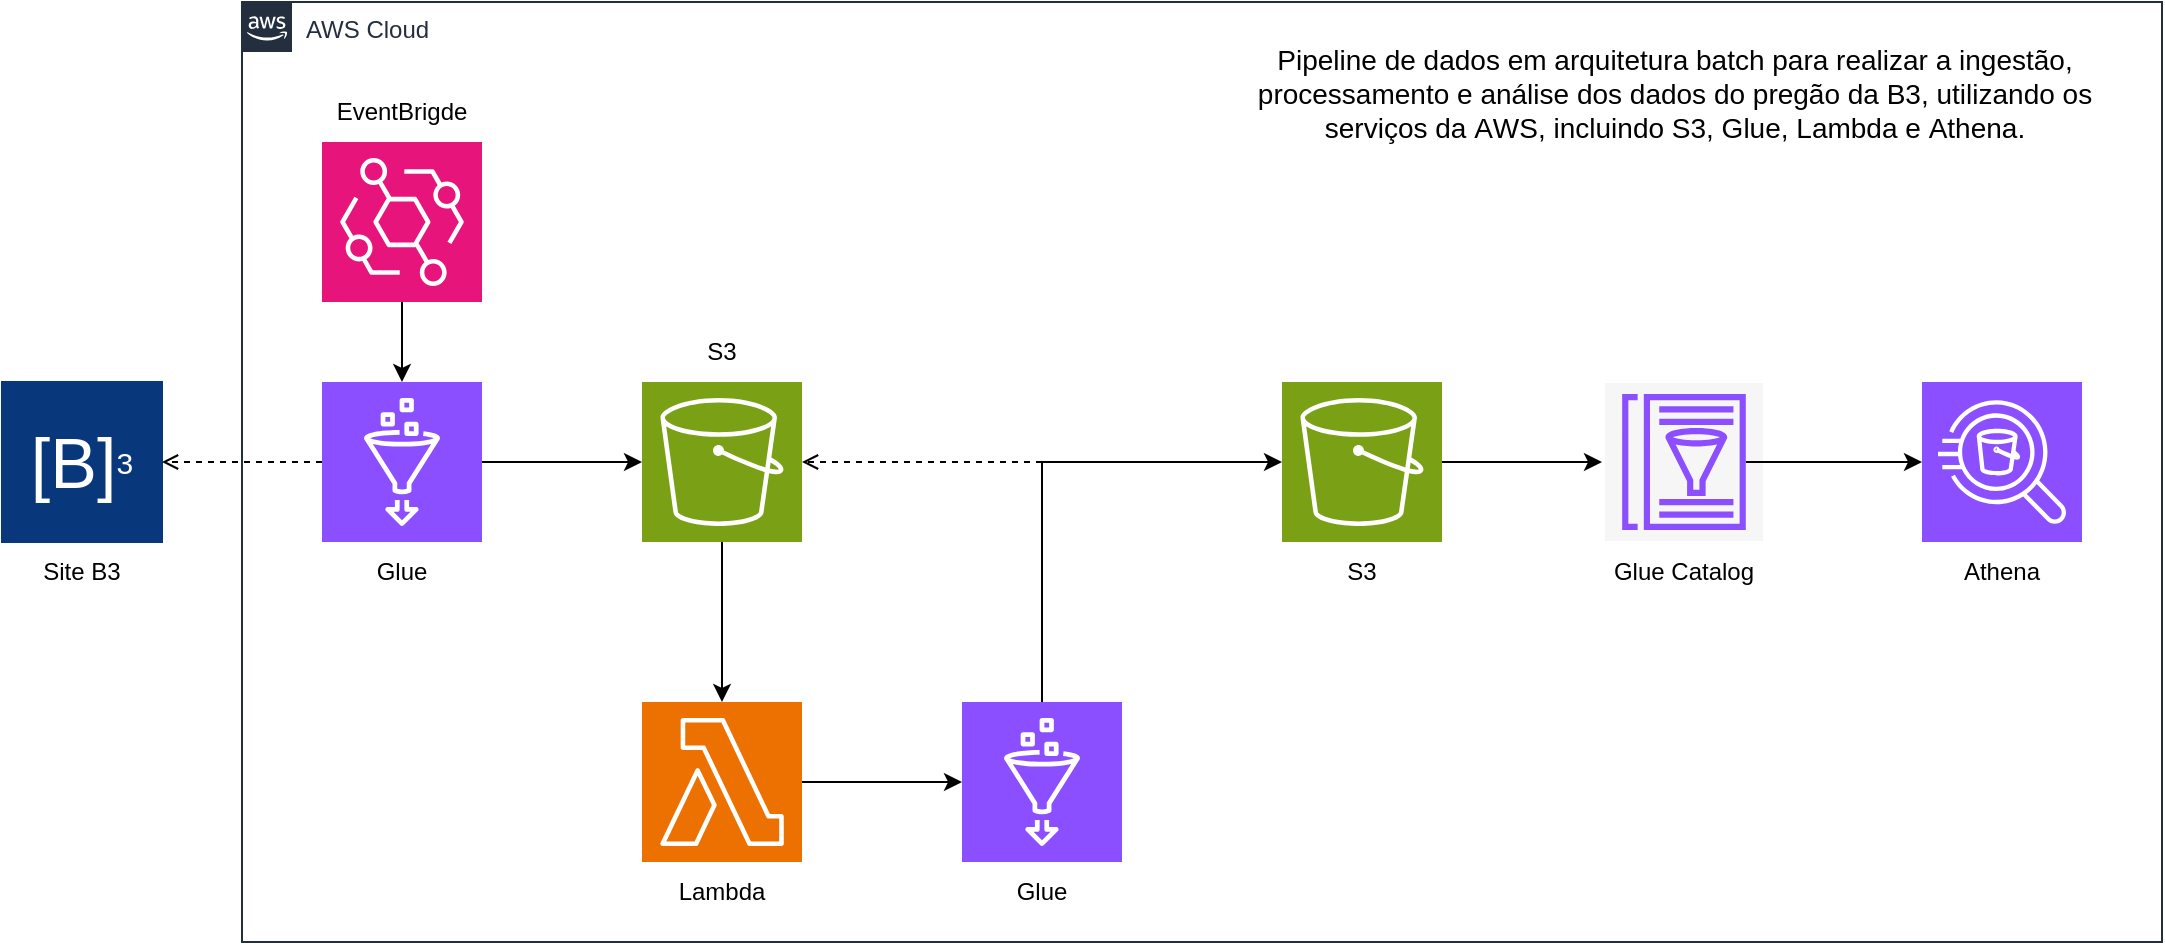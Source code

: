 <mxfile version="28.0.7">
  <diagram name="Página-1" id="IyZNLSSHdIaYoCJahnt7">
    <mxGraphModel dx="1765" dy="701" grid="0" gridSize="10" guides="1" tooltips="1" connect="1" arrows="1" fold="1" page="0" pageScale="1" pageWidth="827" pageHeight="1169" math="0" shadow="0">
      <root>
        <mxCell id="0" />
        <mxCell id="1" parent="0" />
        <mxCell id="BCM5EcRZN73k4XNoGWlD-11" value="" style="edgeStyle=orthogonalEdgeStyle;rounded=0;orthogonalLoop=1;jettySize=auto;html=1;" parent="1" source="6Ox-xQFDand0ZYWsCLzr-2" target="6Ox-xQFDand0ZYWsCLzr-3" edge="1">
          <mxGeometry relative="1" as="geometry" />
        </mxCell>
        <mxCell id="6Ox-xQFDand0ZYWsCLzr-2" value="" style="sketch=0;points=[[0,0,0],[0.25,0,0],[0.5,0,0],[0.75,0,0],[1,0,0],[0,1,0],[0.25,1,0],[0.5,1,0],[0.75,1,0],[1,1,0],[0,0.25,0],[0,0.5,0],[0,0.75,0],[1,0.25,0],[1,0.5,0],[1,0.75,0]];outlineConnect=0;fontColor=#232F3E;fillColor=#7AA116;strokeColor=#ffffff;dashed=0;verticalLabelPosition=bottom;verticalAlign=top;align=center;html=1;fontSize=12;fontStyle=0;aspect=fixed;shape=mxgraph.aws4.resourceIcon;resIcon=mxgraph.aws4.s3;" parent="1" vertex="1">
          <mxGeometry x="360" y="305" width="80" height="80" as="geometry" />
        </mxCell>
        <mxCell id="6Ox-xQFDand0ZYWsCLzr-3" value="" style="sketch=0;points=[[0,0,0],[0.25,0,0],[0.5,0,0],[0.75,0,0],[1,0,0],[0,1,0],[0.25,1,0],[0.5,1,0],[0.75,1,0],[1,1,0],[0,0.25,0],[0,0.5,0],[0,0.75,0],[1,0.25,0],[1,0.5,0],[1,0.75,0]];outlineConnect=0;fontColor=#232F3E;fillColor=#ED7100;strokeColor=#ffffff;dashed=0;verticalLabelPosition=bottom;verticalAlign=top;align=center;html=1;fontSize=12;fontStyle=0;aspect=fixed;shape=mxgraph.aws4.resourceIcon;resIcon=mxgraph.aws4.lambda;" parent="1" vertex="1">
          <mxGeometry x="360" y="465" width="80" height="80" as="geometry" />
        </mxCell>
        <mxCell id="6Ox-xQFDand0ZYWsCLzr-4" value="" style="sketch=0;points=[[0,0,0],[0.25,0,0],[0.5,0,0],[0.75,0,0],[1,0,0],[0,1,0],[0.25,1,0],[0.5,1,0],[0.75,1,0],[1,1,0],[0,0.25,0],[0,0.5,0],[0,0.75,0],[1,0.25,0],[1,0.5,0],[1,0.75,0]];outlineConnect=0;fontColor=#232F3E;fillColor=#8C4FFF;strokeColor=#ffffff;dashed=0;verticalLabelPosition=bottom;verticalAlign=top;align=center;html=1;fontSize=12;fontStyle=0;aspect=fixed;shape=mxgraph.aws4.resourceIcon;resIcon=mxgraph.aws4.glue;" parent="1" vertex="1">
          <mxGeometry x="520" y="465" width="80" height="80" as="geometry" />
        </mxCell>
        <mxCell id="BCM5EcRZN73k4XNoGWlD-21" style="edgeStyle=orthogonalEdgeStyle;rounded=0;orthogonalLoop=1;jettySize=auto;html=1;" parent="1" source="6Ox-xQFDand0ZYWsCLzr-5" edge="1">
          <mxGeometry relative="1" as="geometry">
            <mxPoint x="840" y="345" as="targetPoint" />
          </mxGeometry>
        </mxCell>
        <mxCell id="6Ox-xQFDand0ZYWsCLzr-5" value="" style="sketch=0;points=[[0,0,0],[0.25,0,0],[0.5,0,0],[0.75,0,0],[1,0,0],[0,1,0],[0.25,1,0],[0.5,1,0],[0.75,1,0],[1,1,0],[0,0.25,0],[0,0.5,0],[0,0.75,0],[1,0.25,0],[1,0.5,0],[1,0.75,0]];outlineConnect=0;fontColor=#232F3E;fillColor=#7AA116;strokeColor=#ffffff;dashed=0;verticalLabelPosition=bottom;verticalAlign=top;align=center;html=1;fontSize=12;fontStyle=0;aspect=fixed;shape=mxgraph.aws4.resourceIcon;resIcon=mxgraph.aws4.s3;" parent="1" vertex="1">
          <mxGeometry x="680" y="305" width="80" height="80" as="geometry" />
        </mxCell>
        <mxCell id="6Ox-xQFDand0ZYWsCLzr-8" style="edgeStyle=orthogonalEdgeStyle;rounded=0;orthogonalLoop=1;jettySize=auto;html=1;entryX=0;entryY=0.5;entryDx=0;entryDy=0;entryPerimeter=0;" parent="1" source="6Ox-xQFDand0ZYWsCLzr-3" target="6Ox-xQFDand0ZYWsCLzr-4" edge="1">
          <mxGeometry relative="1" as="geometry" />
        </mxCell>
        <mxCell id="6Ox-xQFDand0ZYWsCLzr-10" value="" style="sketch=0;points=[[0,0,0],[0.25,0,0],[0.5,0,0],[0.75,0,0],[1,0,0],[0,1,0],[0.25,1,0],[0.5,1,0],[0.75,1,0],[1,1,0],[0,0.25,0],[0,0.5,0],[0,0.75,0],[1,0.25,0],[1,0.5,0],[1,0.75,0]];outlineConnect=0;fontColor=#232F3E;fillColor=#8C4FFF;strokeColor=#ffffff;dashed=0;verticalLabelPosition=bottom;verticalAlign=top;align=center;html=1;fontSize=12;fontStyle=0;aspect=fixed;shape=mxgraph.aws4.resourceIcon;resIcon=mxgraph.aws4.athena;" parent="1" vertex="1">
          <mxGeometry x="1000" y="305" width="80" height="80" as="geometry" />
        </mxCell>
        <mxCell id="BCM5EcRZN73k4XNoGWlD-1" value="&lt;div style=&quot;text-align: start;&quot;&gt;&lt;span style=&quot;background-color: transparent;&quot;&gt;&lt;font style=&quot;color: light-dark(rgb(255, 255, 255), rgb(255, 255, 255));&quot;&gt;&lt;span style=&quot;font-size: 35px;&quot;&gt;[B]&lt;/span&gt;&lt;font style=&quot;font-size: 18px;&quot;&gt;&lt;sup style=&quot;&quot;&gt;3&lt;/sup&gt;&lt;/font&gt;&lt;/font&gt;&lt;/span&gt;&lt;/div&gt;" style="whiteSpace=wrap;html=1;aspect=fixed;strokeColor=light-dark(#08377b, #ededed);fillColor=light-dark(#08377b, #ededed);" parent="1" vertex="1">
          <mxGeometry x="40" y="305" width="80" height="80" as="geometry" />
        </mxCell>
        <mxCell id="BCM5EcRZN73k4XNoGWlD-8" value="" style="edgeStyle=orthogonalEdgeStyle;rounded=0;orthogonalLoop=1;jettySize=auto;html=1;dashed=1;endArrow=open;endFill=0;" parent="1" source="BCM5EcRZN73k4XNoGWlD-6" target="BCM5EcRZN73k4XNoGWlD-1" edge="1">
          <mxGeometry relative="1" as="geometry" />
        </mxCell>
        <mxCell id="BCM5EcRZN73k4XNoGWlD-10" value="" style="edgeStyle=orthogonalEdgeStyle;rounded=0;orthogonalLoop=1;jettySize=auto;html=1;" parent="1" source="BCM5EcRZN73k4XNoGWlD-6" target="6Ox-xQFDand0ZYWsCLzr-2" edge="1">
          <mxGeometry relative="1" as="geometry" />
        </mxCell>
        <mxCell id="BCM5EcRZN73k4XNoGWlD-6" value="" style="sketch=0;points=[[0,0,0],[0.25,0,0],[0.5,0,0],[0.75,0,0],[1,0,0],[0,1,0],[0.25,1,0],[0.5,1,0],[0.75,1,0],[1,1,0],[0,0.25,0],[0,0.5,0],[0,0.75,0],[1,0.25,0],[1,0.5,0],[1,0.75,0]];outlineConnect=0;fontColor=#232F3E;fillColor=#8C4FFF;strokeColor=#ffffff;dashed=0;verticalLabelPosition=bottom;verticalAlign=top;align=center;html=1;fontSize=12;fontStyle=0;aspect=fixed;shape=mxgraph.aws4.resourceIcon;resIcon=mxgraph.aws4.glue;" parent="1" vertex="1">
          <mxGeometry x="200" y="305" width="80" height="80" as="geometry" />
        </mxCell>
        <mxCell id="BCM5EcRZN73k4XNoGWlD-9" value="" style="edgeStyle=orthogonalEdgeStyle;rounded=0;orthogonalLoop=1;jettySize=auto;html=1;" parent="1" source="BCM5EcRZN73k4XNoGWlD-7" target="BCM5EcRZN73k4XNoGWlD-6" edge="1">
          <mxGeometry relative="1" as="geometry" />
        </mxCell>
        <mxCell id="BCM5EcRZN73k4XNoGWlD-7" value="" style="sketch=0;points=[[0,0,0],[0.25,0,0],[0.5,0,0],[0.75,0,0],[1,0,0],[0,1,0],[0.25,1,0],[0.5,1,0],[0.75,1,0],[1,1,0],[0,0.25,0],[0,0.5,0],[0,0.75,0],[1,0.25,0],[1,0.5,0],[1,0.75,0]];outlineConnect=0;fontColor=#232F3E;fillColor=#E7157B;strokeColor=#ffffff;dashed=0;verticalLabelPosition=bottom;verticalAlign=top;align=center;html=1;fontSize=12;fontStyle=0;aspect=fixed;shape=mxgraph.aws4.resourceIcon;resIcon=mxgraph.aws4.eventbridge;" parent="1" vertex="1">
          <mxGeometry x="200" y="185" width="80" height="80" as="geometry" />
        </mxCell>
        <mxCell id="BCM5EcRZN73k4XNoGWlD-14" value="Site B3" style="text;html=1;align=center;verticalAlign=middle;whiteSpace=wrap;rounded=0;" parent="1" vertex="1">
          <mxGeometry x="40" y="385" width="80" height="30" as="geometry" />
        </mxCell>
        <mxCell id="BCM5EcRZN73k4XNoGWlD-15" value="Glue" style="text;html=1;align=center;verticalAlign=middle;whiteSpace=wrap;rounded=0;" parent="1" vertex="1">
          <mxGeometry x="200" y="385" width="80" height="30" as="geometry" />
        </mxCell>
        <mxCell id="BCM5EcRZN73k4XNoGWlD-16" value="EventBrigde" style="text;html=1;align=center;verticalAlign=middle;whiteSpace=wrap;rounded=0;" parent="1" vertex="1">
          <mxGeometry x="200" y="155" width="80" height="30" as="geometry" />
        </mxCell>
        <mxCell id="BCM5EcRZN73k4XNoGWlD-20" value="&lt;div style=&quot;text-align: start;&quot;&gt;&lt;br&gt;&lt;/div&gt;" style="whiteSpace=wrap;html=1;aspect=fixed;strokeColor=light-dark(#ffffff, #ededed);fillColor=light-dark(#f6f6f6, #ededed);" parent="1" vertex="1">
          <mxGeometry x="841" y="305" width="80" height="80" as="geometry" />
        </mxCell>
        <mxCell id="BCM5EcRZN73k4XNoGWlD-28" value="" style="edgeStyle=orthogonalEdgeStyle;rounded=0;orthogonalLoop=1;jettySize=auto;html=1;" parent="1" source="BCM5EcRZN73k4XNoGWlD-19" target="6Ox-xQFDand0ZYWsCLzr-10" edge="1">
          <mxGeometry relative="1" as="geometry" />
        </mxCell>
        <mxCell id="BCM5EcRZN73k4XNoGWlD-19" value="" style="sketch=0;outlineConnect=0;fontColor=#232F3E;gradientColor=none;fillColor=#8C4FFF;strokeColor=none;dashed=0;verticalLabelPosition=bottom;verticalAlign=top;align=center;html=1;fontSize=12;fontStyle=0;aspect=fixed;pointerEvents=1;shape=mxgraph.aws4.glue_data_catalog;" parent="1" vertex="1">
          <mxGeometry x="849.61" y="311" width="62.77" height="68" as="geometry" />
        </mxCell>
        <mxCell id="BCM5EcRZN73k4XNoGWlD-22" value="S3" style="text;html=1;align=center;verticalAlign=middle;whiteSpace=wrap;rounded=0;" parent="1" vertex="1">
          <mxGeometry x="360" y="275" width="80" height="30" as="geometry" />
        </mxCell>
        <mxCell id="BCM5EcRZN73k4XNoGWlD-23" value="Lambda" style="text;html=1;align=center;verticalAlign=middle;whiteSpace=wrap;rounded=0;" parent="1" vertex="1">
          <mxGeometry x="360" y="545" width="80" height="30" as="geometry" />
        </mxCell>
        <mxCell id="BCM5EcRZN73k4XNoGWlD-24" value="Glue" style="text;html=1;align=center;verticalAlign=middle;whiteSpace=wrap;rounded=0;" parent="1" vertex="1">
          <mxGeometry x="520" y="545" width="80" height="30" as="geometry" />
        </mxCell>
        <mxCell id="BCM5EcRZN73k4XNoGWlD-25" value="S3" style="text;html=1;align=center;verticalAlign=middle;whiteSpace=wrap;rounded=0;" parent="1" vertex="1">
          <mxGeometry x="680" y="385" width="80" height="30" as="geometry" />
        </mxCell>
        <mxCell id="BCM5EcRZN73k4XNoGWlD-26" value="Glue Catalog" style="text;html=1;align=center;verticalAlign=middle;whiteSpace=wrap;rounded=0;" parent="1" vertex="1">
          <mxGeometry x="841" y="385" width="80" height="30" as="geometry" />
        </mxCell>
        <mxCell id="BCM5EcRZN73k4XNoGWlD-27" value="Athena" style="text;html=1;align=center;verticalAlign=middle;whiteSpace=wrap;rounded=0;" parent="1" vertex="1">
          <mxGeometry x="1000" y="385" width="80" height="30" as="geometry" />
        </mxCell>
        <mxCell id="BCM5EcRZN73k4XNoGWlD-29" style="edgeStyle=orthogonalEdgeStyle;rounded=0;orthogonalLoop=1;jettySize=auto;html=1;entryX=0;entryY=0.5;entryDx=0;entryDy=0;entryPerimeter=0;" parent="1" source="6Ox-xQFDand0ZYWsCLzr-4" target="6Ox-xQFDand0ZYWsCLzr-5" edge="1">
          <mxGeometry relative="1" as="geometry">
            <Array as="points">
              <mxPoint x="560" y="345" />
            </Array>
          </mxGeometry>
        </mxCell>
        <mxCell id="BCM5EcRZN73k4XNoGWlD-30" style="edgeStyle=orthogonalEdgeStyle;rounded=0;orthogonalLoop=1;jettySize=auto;html=1;entryX=1;entryY=0.5;entryDx=0;entryDy=0;entryPerimeter=0;dashed=1;endArrow=open;endFill=0;" parent="1" source="6Ox-xQFDand0ZYWsCLzr-4" target="6Ox-xQFDand0ZYWsCLzr-2" edge="1">
          <mxGeometry relative="1" as="geometry">
            <Array as="points">
              <mxPoint x="560" y="345" />
            </Array>
          </mxGeometry>
        </mxCell>
        <mxCell id="BCM5EcRZN73k4XNoGWlD-31" value="AWS Cloud" style="points=[[0,0],[0.25,0],[0.5,0],[0.75,0],[1,0],[1,0.25],[1,0.5],[1,0.75],[1,1],[0.75,1],[0.5,1],[0.25,1],[0,1],[0,0.75],[0,0.5],[0,0.25]];outlineConnect=0;gradientColor=none;html=1;whiteSpace=wrap;fontSize=12;fontStyle=0;container=1;pointerEvents=0;collapsible=0;recursiveResize=0;shape=mxgraph.aws4.group;grIcon=mxgraph.aws4.group_aws_cloud_alt;strokeColor=#232F3E;fillColor=none;verticalAlign=top;align=left;spacingLeft=30;fontColor=#232F3E;dashed=0;" parent="1" vertex="1">
          <mxGeometry x="160" y="115" width="960" height="470" as="geometry" />
        </mxCell>
        <mxCell id="Wxb4-feFOSX1Z5skw0jW-1" value="&lt;span style=&quot;font-kerning: none; --Ys-XuQ: none;&quot; class=&quot;OYPEnA font-feature-liga-off font-feature-clig-off font-feature-calt-off text-decoration-none text-strikethrough-none&quot;&gt;&lt;font style=&quot;font-size: 14px;&quot;&gt;Pipeline de dados em arquitetura batch para realizar a ingestão, processamento e análise dos dados do pregão da B3, utilizando os serviços da AWS, incluindo S3, Glue, Lambda e Athena.&lt;/font&gt;&lt;/span&gt;&lt;span style=&quot;font-kerning: none; --Ys-XuQ: none;&quot; class=&quot;OYPEnA font-feature-liga-off font-feature-clig-off font-feature-calt-off text-decoration-none text-strikethrough-none white-space-prewrap&quot;&gt;&lt;/span&gt;" style="text;html=1;align=center;verticalAlign=middle;whiteSpace=wrap;rounded=0;" vertex="1" parent="BCM5EcRZN73k4XNoGWlD-31">
          <mxGeometry x="502" y="12" width="429" height="68" as="geometry" />
        </mxCell>
      </root>
    </mxGraphModel>
  </diagram>
</mxfile>
